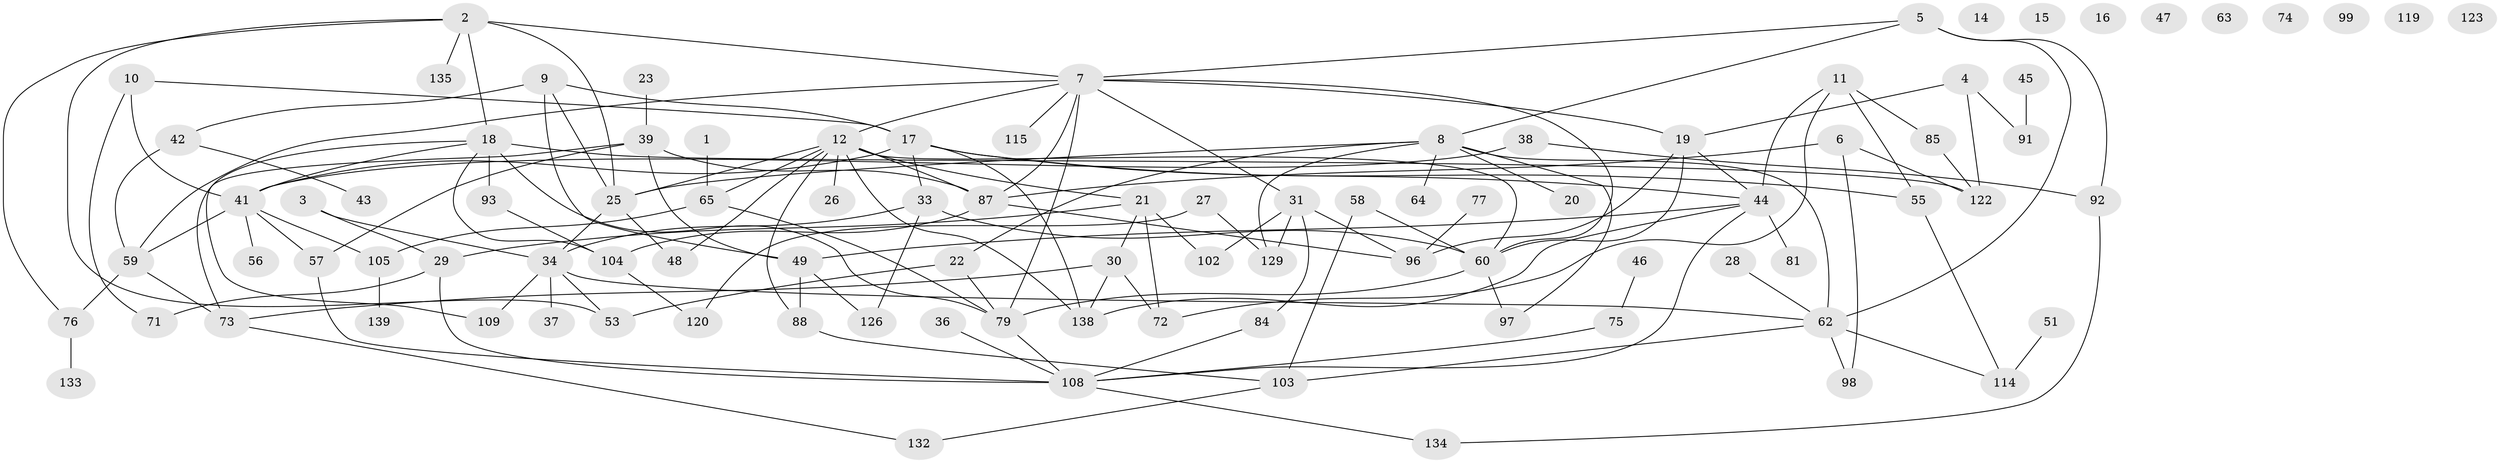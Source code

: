 // Generated by graph-tools (version 1.1) at 2025/23/03/03/25 07:23:25]
// undirected, 96 vertices, 147 edges
graph export_dot {
graph [start="1"]
  node [color=gray90,style=filled];
  1;
  2 [super="+35"];
  3;
  4 [super="+110"];
  5 [super="+13"];
  6 [super="+136"];
  7 [super="+40"];
  8 [super="+121"];
  9;
  10 [super="+66"];
  11 [super="+131"];
  12 [super="+113"];
  14;
  15;
  16;
  17 [super="+111"];
  18 [super="+24"];
  19;
  20;
  21 [super="+67"];
  22;
  23 [super="+52"];
  25 [super="+32"];
  26;
  27;
  28;
  29 [super="+127"];
  30 [super="+94"];
  31 [super="+82"];
  33 [super="+50"];
  34 [super="+86"];
  36;
  37 [super="+89"];
  38;
  39 [super="+124"];
  41 [super="+90"];
  42 [super="+61"];
  43;
  44 [super="+78"];
  45;
  46;
  47;
  48 [super="+54"];
  49;
  51;
  53;
  55 [super="+100"];
  56 [super="+68"];
  57 [super="+80"];
  58 [super="+69"];
  59 [super="+117"];
  60 [super="+128"];
  62 [super="+70"];
  63;
  64;
  65 [super="+107"];
  71;
  72;
  73;
  74;
  75;
  76;
  77;
  79 [super="+83"];
  81;
  84 [super="+101"];
  85;
  87 [super="+125"];
  88 [super="+95"];
  91 [super="+118"];
  92;
  93 [super="+130"];
  96 [super="+112"];
  97;
  98;
  99;
  102;
  103;
  104 [super="+106"];
  105;
  108 [super="+116"];
  109;
  114;
  115;
  119;
  120;
  122;
  123;
  126 [super="+137"];
  129;
  132;
  133;
  134;
  135;
  138;
  139;
  1 -- 65;
  2 -- 7;
  2 -- 135;
  2 -- 18;
  2 -- 53;
  2 -- 76;
  2 -- 25;
  3 -- 29;
  3 -- 34;
  4 -- 91;
  4 -- 122;
  4 -- 19;
  5 -- 7;
  5 -- 8;
  5 -- 92;
  5 -- 62;
  6 -- 122;
  6 -- 98;
  6 -- 87;
  7 -- 12;
  7 -- 19;
  7 -- 59;
  7 -- 60;
  7 -- 79;
  7 -- 87;
  7 -- 115;
  7 -- 31;
  8 -- 64;
  8 -- 97;
  8 -- 129;
  8 -- 20;
  8 -- 22;
  8 -- 62;
  8 -- 25;
  9 -- 25;
  9 -- 49;
  9 -- 17;
  9 -- 42;
  10 -- 71;
  10 -- 41;
  10 -- 17;
  11 -- 85;
  11 -- 72;
  11 -- 55;
  11 -- 44;
  12 -- 25;
  12 -- 60;
  12 -- 138;
  12 -- 87;
  12 -- 26;
  12 -- 88;
  12 -- 21;
  12 -- 48;
  12 -- 65;
  17 -- 41 [weight=2];
  17 -- 138;
  17 -- 33;
  17 -- 44;
  17 -- 55;
  18 -- 41;
  18 -- 122 [weight=2];
  18 -- 104;
  18 -- 109;
  18 -- 79;
  18 -- 93;
  19 -- 60;
  19 -- 96;
  19 -- 44;
  21 -- 30;
  21 -- 72;
  21 -- 102;
  21 -- 29;
  22 -- 53;
  22 -- 79;
  23 -- 39;
  25 -- 48;
  25 -- 34;
  27 -- 120;
  27 -- 129;
  28 -- 62;
  29 -- 108;
  29 -- 71;
  30 -- 72;
  30 -- 73;
  30 -- 138;
  31 -- 84;
  31 -- 102;
  31 -- 96;
  31 -- 129;
  33 -- 34;
  33 -- 60;
  33 -- 126;
  34 -- 37;
  34 -- 53;
  34 -- 109;
  34 -- 62;
  36 -- 108;
  38 -- 92;
  38 -- 41;
  39 -- 49;
  39 -- 73;
  39 -- 57;
  39 -- 87;
  41 -- 56 [weight=2];
  41 -- 105;
  41 -- 59;
  41 -- 57;
  42 -- 43;
  42 -- 59;
  44 -- 138;
  44 -- 108;
  44 -- 49;
  44 -- 81;
  45 -- 91;
  46 -- 75;
  49 -- 88;
  49 -- 126;
  51 -- 114;
  55 -- 114;
  57 -- 108;
  58 -- 60;
  58 -- 103;
  59 -- 73;
  59 -- 76;
  60 -- 97;
  60 -- 79;
  62 -- 98;
  62 -- 114;
  62 -- 103;
  65 -- 105;
  65 -- 79;
  73 -- 132;
  75 -- 108;
  76 -- 133;
  77 -- 96;
  79 -- 108;
  84 -- 108;
  85 -- 122;
  87 -- 96;
  87 -- 104;
  88 -- 103;
  92 -- 134;
  93 -- 104;
  103 -- 132;
  104 -- 120;
  105 -- 139;
  108 -- 134;
}

